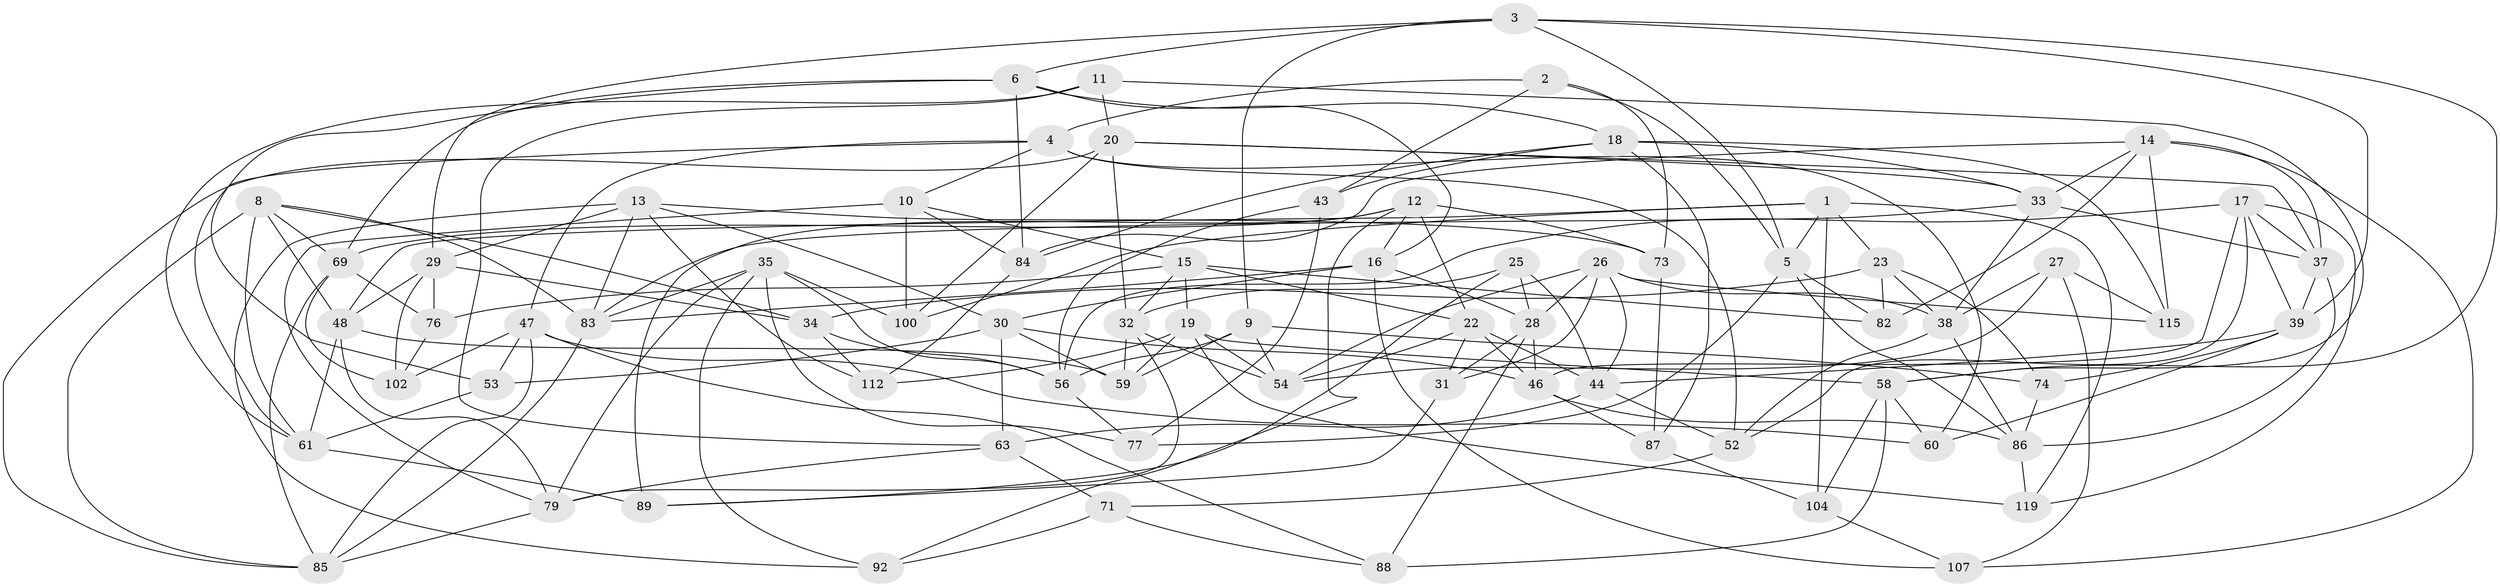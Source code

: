 // Generated by graph-tools (version 1.1) at 2025/52/02/27/25 19:52:31]
// undirected, 72 vertices, 187 edges
graph export_dot {
graph [start="1"]
  node [color=gray90,style=filled];
  1 [super="+7"];
  2;
  3 [super="+80"];
  4 [super="+55"];
  5 [super="+36"];
  6 [super="+99"];
  8 [super="+21"];
  9 [super="+97"];
  10 [super="+57"];
  11;
  12 [super="+41"];
  13 [super="+113"];
  14 [super="+64"];
  15 [super="+91"];
  16 [super="+51"];
  17 [super="+50"];
  18 [super="+24"];
  19 [super="+70"];
  20 [super="+78"];
  22 [super="+75"];
  23 [super="+67"];
  25;
  26 [super="+116"];
  27;
  28 [super="+45"];
  29 [super="+66"];
  30 [super="+101"];
  31;
  32 [super="+49"];
  33 [super="+106"];
  34 [super="+109"];
  35 [super="+65"];
  37 [super="+42"];
  38 [super="+40"];
  39 [super="+62"];
  43;
  44 [super="+120"];
  46 [super="+81"];
  47 [super="+95"];
  48 [super="+105"];
  52 [super="+93"];
  53;
  54 [super="+98"];
  56 [super="+110"];
  58 [super="+118"];
  59 [super="+96"];
  60;
  61 [super="+68"];
  63 [super="+108"];
  69 [super="+94"];
  71 [super="+72"];
  73;
  74;
  76;
  77;
  79 [super="+90"];
  82;
  83 [super="+114"];
  84 [super="+117"];
  85 [super="+103"];
  86 [super="+111"];
  87;
  88;
  89;
  92;
  100;
  102;
  104;
  107;
  112;
  115;
  119;
  1 -- 100;
  1 -- 104;
  1 -- 119;
  1 -- 5;
  1 -- 23;
  1 -- 48;
  2 -- 4;
  2 -- 43;
  2 -- 73;
  2 -- 5;
  3 -- 58;
  3 -- 5;
  3 -- 29;
  3 -- 9;
  3 -- 6;
  3 -- 39;
  4 -- 61;
  4 -- 47;
  4 -- 10;
  4 -- 52;
  4 -- 60;
  5 -- 82;
  5 -- 77;
  5 -- 86;
  6 -- 84;
  6 -- 16;
  6 -- 69;
  6 -- 53;
  6 -- 18;
  8 -- 48;
  8 -- 69;
  8 -- 34;
  8 -- 83;
  8 -- 85;
  8 -- 61;
  9 -- 59 [weight=2];
  9 -- 54;
  9 -- 74;
  9 -- 56;
  10 -- 100;
  10 -- 84 [weight=2];
  10 -- 15;
  10 -- 79;
  11 -- 20;
  11 -- 61;
  11 -- 63;
  11 -- 58;
  12 -- 69;
  12 -- 73;
  12 -- 89;
  12 -- 16;
  12 -- 92;
  12 -- 22;
  13 -- 112;
  13 -- 29;
  13 -- 30;
  13 -- 73;
  13 -- 83;
  13 -- 92;
  14 -- 107;
  14 -- 33;
  14 -- 84;
  14 -- 82;
  14 -- 115;
  14 -- 37;
  15 -- 76;
  15 -- 82;
  15 -- 32;
  15 -- 19;
  15 -- 22;
  16 -- 83;
  16 -- 107;
  16 -- 28;
  16 -- 30;
  17 -- 119;
  17 -- 37;
  17 -- 39;
  17 -- 52;
  17 -- 46;
  17 -- 56;
  18 -- 43;
  18 -- 87;
  18 -- 115;
  18 -- 84;
  18 -- 33;
  19 -- 119;
  19 -- 59;
  19 -- 112;
  19 -- 58;
  19 -- 54;
  20 -- 32;
  20 -- 37;
  20 -- 100;
  20 -- 33;
  20 -- 85;
  22 -- 54;
  22 -- 31;
  22 -- 46;
  22 -- 44;
  23 -- 74;
  23 -- 82;
  23 -- 34 [weight=2];
  23 -- 38;
  25 -- 28;
  25 -- 89;
  25 -- 44;
  25 -- 32;
  26 -- 38;
  26 -- 31;
  26 -- 28;
  26 -- 115;
  26 -- 44;
  26 -- 54;
  27 -- 107;
  27 -- 115;
  27 -- 38;
  27 -- 54;
  28 -- 88;
  28 -- 46;
  28 -- 31;
  29 -- 76;
  29 -- 102;
  29 -- 34;
  29 -- 48;
  30 -- 53;
  30 -- 46;
  30 -- 59;
  30 -- 63;
  31 -- 89;
  32 -- 59;
  32 -- 54;
  32 -- 79;
  33 -- 83;
  33 -- 37;
  33 -- 38;
  34 -- 112;
  34 -- 56;
  35 -- 77;
  35 -- 79;
  35 -- 83;
  35 -- 56;
  35 -- 100;
  35 -- 92;
  37 -- 39;
  37 -- 86;
  38 -- 52;
  38 -- 86;
  39 -- 74;
  39 -- 60;
  39 -- 44;
  43 -- 77;
  43 -- 56;
  44 -- 52;
  44 -- 63;
  46 -- 87;
  46 -- 86;
  47 -- 60;
  47 -- 53;
  47 -- 88;
  47 -- 102;
  47 -- 85;
  48 -- 79;
  48 -- 61;
  48 -- 59;
  52 -- 71 [weight=2];
  53 -- 61;
  56 -- 77;
  58 -- 104;
  58 -- 88;
  58 -- 60;
  61 -- 89;
  63 -- 71 [weight=2];
  63 -- 79;
  69 -- 76;
  69 -- 102;
  69 -- 85;
  71 -- 92;
  71 -- 88;
  73 -- 87;
  74 -- 86;
  76 -- 102;
  79 -- 85;
  83 -- 85;
  84 -- 112;
  86 -- 119;
  87 -- 104;
  104 -- 107;
}
